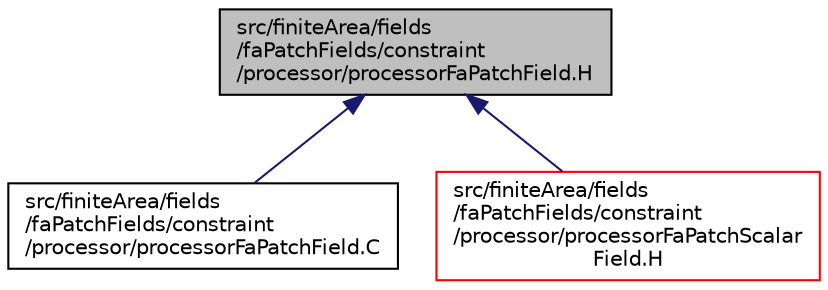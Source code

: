 digraph "src/finiteArea/fields/faPatchFields/constraint/processor/processorFaPatchField.H"
{
  bgcolor="transparent";
  edge [fontname="Helvetica",fontsize="10",labelfontname="Helvetica",labelfontsize="10"];
  node [fontname="Helvetica",fontsize="10",shape=record];
  Node1 [label="src/finiteArea/fields\l/faPatchFields/constraint\l/processor/processorFaPatchField.H",height=0.2,width=0.4,color="black", fillcolor="grey75", style="filled" fontcolor="black"];
  Node1 -> Node2 [dir="back",color="midnightblue",fontsize="10",style="solid",fontname="Helvetica"];
  Node2 [label="src/finiteArea/fields\l/faPatchFields/constraint\l/processor/processorFaPatchField.C",height=0.2,width=0.4,color="black",URL="$processorFaPatchField_8C.html"];
  Node1 -> Node3 [dir="back",color="midnightblue",fontsize="10",style="solid",fontname="Helvetica"];
  Node3 [label="src/finiteArea/fields\l/faPatchFields/constraint\l/processor/processorFaPatchScalar\lField.H",height=0.2,width=0.4,color="red",URL="$processorFaPatchScalarField_8H.html"];
}
